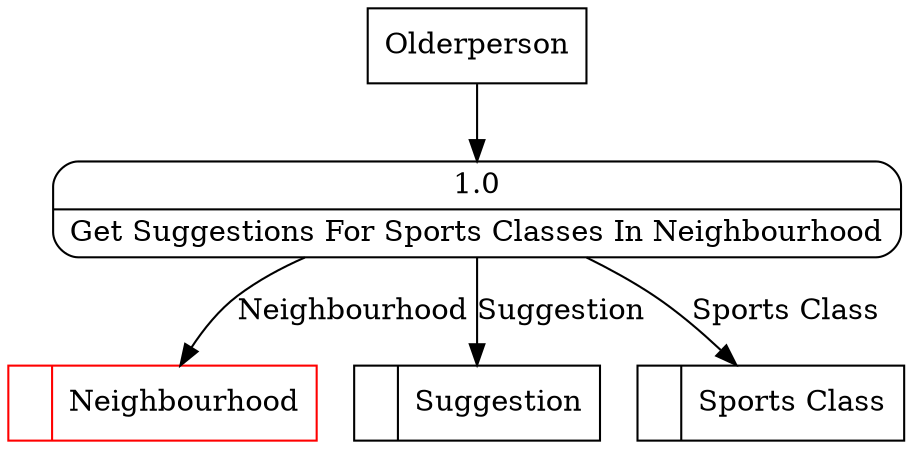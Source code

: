 digraph dfd2{ 
node[shape=record]
200 [label="<f0>  |<f1> Neighbourhood " color=red];
201 [label="<f0>  |<f1> Suggestion " ];
202 [label="<f0>  |<f1> Sports Class " ];
203 [label="Olderperson" shape=box];
204 [label="{<f0> 1.0|<f1> Get Suggestions For Sports Classes In Neighbourhood }" shape=Mrecord];
203 -> 204
204 -> 201 [label="Suggestion"]
204 -> 202 [label="Sports Class"]
204 -> 200 [label="Neighbourhood"]
}
